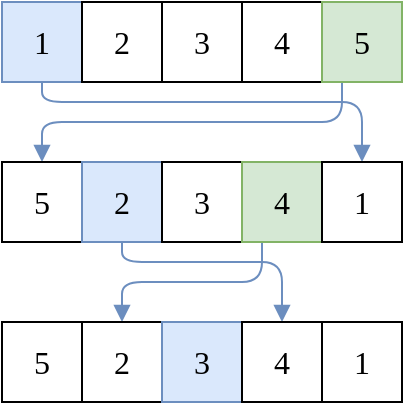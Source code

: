 <mxfile version="24.2.5" type="device">
  <diagram name="Page-1" id="tK4ZlZJ-obr3YAVWWc7f">
    <mxGraphModel dx="1434" dy="835" grid="1" gridSize="10" guides="1" tooltips="1" connect="1" arrows="1" fold="1" page="1" pageScale="1" pageWidth="850" pageHeight="1100" math="0" shadow="0">
      <root>
        <mxCell id="0" />
        <mxCell id="1" parent="0" />
        <mxCell id="d0_EY82ggT-58tT8awr9-18" style="edgeStyle=orthogonalEdgeStyle;rounded=1;orthogonalLoop=1;jettySize=auto;html=1;entryX=0.5;entryY=0;entryDx=0;entryDy=0;shadow=0;strokeColor=#6c8ebf;strokeWidth=1;fontFamily=Ubuntu;fontSize=14;fontStyle=0;endArrow=block;endFill=1;fillColor=#dae8fc;" edge="1" parent="1" source="ohNlAgRLq_NmiL2LjdC4-1" target="d0_EY82ggT-58tT8awr9-10">
          <mxGeometry relative="1" as="geometry">
            <Array as="points">
              <mxPoint x="300" y="370" />
              <mxPoint x="460" y="370" />
            </Array>
          </mxGeometry>
        </mxCell>
        <mxCell id="ohNlAgRLq_NmiL2LjdC4-1" value="1" style="rounded=0;whiteSpace=wrap;html=1;shadow=0;strokeWidth=1;fontFamily=Ubuntu;fontSize=16;fontStyle=0;fillColor=#dae8fc;strokeColor=#6c8ebf;" parent="1" vertex="1">
          <mxGeometry x="280" y="320" width="40" height="40" as="geometry" />
        </mxCell>
        <mxCell id="ohNlAgRLq_NmiL2LjdC4-2" value="2" style="rounded=0;whiteSpace=wrap;html=1;shadow=0;strokeWidth=1;fontFamily=Ubuntu;fontSize=16;fontStyle=0;" parent="1" vertex="1">
          <mxGeometry x="320" y="320" width="40" height="40" as="geometry" />
        </mxCell>
        <mxCell id="ohNlAgRLq_NmiL2LjdC4-3" value="3" style="rounded=0;whiteSpace=wrap;html=1;shadow=0;strokeWidth=1;fontFamily=Ubuntu;fontSize=16;fontStyle=0;" parent="1" vertex="1">
          <mxGeometry x="360" y="320" width="40" height="40" as="geometry" />
        </mxCell>
        <mxCell id="ohNlAgRLq_NmiL2LjdC4-4" value="4" style="rounded=0;whiteSpace=wrap;html=1;shadow=0;strokeWidth=1;fontFamily=Ubuntu;fontSize=16;fontStyle=0;" parent="1" vertex="1">
          <mxGeometry x="400" y="320" width="40" height="40" as="geometry" />
        </mxCell>
        <mxCell id="d0_EY82ggT-58tT8awr9-17" style="edgeStyle=orthogonalEdgeStyle;rounded=1;orthogonalLoop=1;jettySize=auto;html=1;entryX=0.5;entryY=0;entryDx=0;entryDy=0;shadow=0;strokeColor=#6c8ebf;strokeWidth=1;fontFamily=Ubuntu;fontSize=14;fontStyle=0;endArrow=block;endFill=1;fillColor=#dae8fc;exitX=0.25;exitY=1;exitDx=0;exitDy=0;" edge="1" parent="1" source="ohNlAgRLq_NmiL2LjdC4-5" target="d0_EY82ggT-58tT8awr9-6">
          <mxGeometry relative="1" as="geometry">
            <Array as="points">
              <mxPoint x="450" y="380" />
              <mxPoint x="300" y="380" />
            </Array>
          </mxGeometry>
        </mxCell>
        <mxCell id="ohNlAgRLq_NmiL2LjdC4-5" value="5" style="rounded=0;whiteSpace=wrap;html=1;shadow=0;strokeColor=#82b366;strokeWidth=1;fontFamily=Ubuntu;fontSize=16;fontStyle=0;fillColor=#d5e8d4;" parent="1" vertex="1">
          <mxGeometry x="440" y="320" width="40" height="40" as="geometry" />
        </mxCell>
        <mxCell id="d0_EY82ggT-58tT8awr9-6" value="5" style="rounded=0;whiteSpace=wrap;html=1;shadow=0;strokeWidth=1;fontFamily=Ubuntu;fontSize=16;fontStyle=0;" vertex="1" parent="1">
          <mxGeometry x="280" y="400" width="40" height="40" as="geometry" />
        </mxCell>
        <mxCell id="d0_EY82ggT-58tT8awr9-19" style="edgeStyle=orthogonalEdgeStyle;rounded=1;orthogonalLoop=1;jettySize=auto;html=1;entryX=0.5;entryY=0;entryDx=0;entryDy=0;shadow=0;strokeColor=#6c8ebf;strokeWidth=1;fontFamily=Ubuntu;fontSize=14;fontStyle=0;endArrow=block;endFill=1;fillColor=#dae8fc;" edge="1" parent="1" source="d0_EY82ggT-58tT8awr9-7" target="d0_EY82ggT-58tT8awr9-14">
          <mxGeometry relative="1" as="geometry">
            <Array as="points">
              <mxPoint x="340" y="450" />
              <mxPoint x="420" y="450" />
            </Array>
          </mxGeometry>
        </mxCell>
        <mxCell id="d0_EY82ggT-58tT8awr9-7" value="2" style="rounded=0;whiteSpace=wrap;html=1;shadow=0;strokeWidth=1;fontFamily=Ubuntu;fontSize=16;fontStyle=0;fillColor=#dae8fc;strokeColor=#6c8ebf;" vertex="1" parent="1">
          <mxGeometry x="320" y="400" width="40" height="40" as="geometry" />
        </mxCell>
        <mxCell id="d0_EY82ggT-58tT8awr9-8" value="3" style="rounded=0;whiteSpace=wrap;html=1;shadow=0;strokeWidth=1;fontFamily=Ubuntu;fontSize=16;fontStyle=0;" vertex="1" parent="1">
          <mxGeometry x="360" y="400" width="40" height="40" as="geometry" />
        </mxCell>
        <mxCell id="d0_EY82ggT-58tT8awr9-20" style="edgeStyle=orthogonalEdgeStyle;rounded=1;orthogonalLoop=1;jettySize=auto;html=1;entryX=0.5;entryY=0;entryDx=0;entryDy=0;shadow=0;strokeColor=#6c8ebf;strokeWidth=1;fontFamily=Ubuntu;fontSize=14;fontStyle=0;endArrow=block;endFill=1;fillColor=#dae8fc;exitX=0.25;exitY=1;exitDx=0;exitDy=0;" edge="1" parent="1" source="d0_EY82ggT-58tT8awr9-9" target="d0_EY82ggT-58tT8awr9-12">
          <mxGeometry relative="1" as="geometry" />
        </mxCell>
        <mxCell id="d0_EY82ggT-58tT8awr9-9" value="4" style="rounded=0;whiteSpace=wrap;html=1;shadow=0;strokeWidth=1;fontFamily=Ubuntu;fontSize=16;fontStyle=0;fillColor=#d5e8d4;strokeColor=#82b366;" vertex="1" parent="1">
          <mxGeometry x="400" y="400" width="40" height="40" as="geometry" />
        </mxCell>
        <mxCell id="d0_EY82ggT-58tT8awr9-10" value="1" style="rounded=0;whiteSpace=wrap;html=1;shadow=0;strokeWidth=1;fontFamily=Ubuntu;fontSize=16;fontStyle=0;" vertex="1" parent="1">
          <mxGeometry x="440" y="400" width="40" height="40" as="geometry" />
        </mxCell>
        <mxCell id="d0_EY82ggT-58tT8awr9-11" value="5" style="rounded=0;whiteSpace=wrap;html=1;shadow=0;strokeWidth=1;fontFamily=Ubuntu;fontSize=16;fontStyle=0;" vertex="1" parent="1">
          <mxGeometry x="280" y="480" width="40" height="40" as="geometry" />
        </mxCell>
        <mxCell id="d0_EY82ggT-58tT8awr9-12" value="2" style="rounded=0;whiteSpace=wrap;html=1;shadow=0;strokeWidth=1;fontFamily=Ubuntu;fontSize=16;fontStyle=0;" vertex="1" parent="1">
          <mxGeometry x="320" y="480" width="40" height="40" as="geometry" />
        </mxCell>
        <mxCell id="d0_EY82ggT-58tT8awr9-13" value="3" style="rounded=0;whiteSpace=wrap;html=1;shadow=0;strokeWidth=1;fontFamily=Ubuntu;fontSize=16;fontStyle=0;fillColor=#dae8fc;strokeColor=#6c8ebf;" vertex="1" parent="1">
          <mxGeometry x="360" y="480" width="40" height="40" as="geometry" />
        </mxCell>
        <mxCell id="d0_EY82ggT-58tT8awr9-14" value="4" style="rounded=0;whiteSpace=wrap;html=1;shadow=0;strokeWidth=1;fontFamily=Ubuntu;fontSize=16;fontStyle=0;" vertex="1" parent="1">
          <mxGeometry x="400" y="480" width="40" height="40" as="geometry" />
        </mxCell>
        <mxCell id="d0_EY82ggT-58tT8awr9-15" value="1" style="rounded=0;whiteSpace=wrap;html=1;shadow=0;strokeWidth=1;fontFamily=Ubuntu;fontSize=16;fontStyle=0;" vertex="1" parent="1">
          <mxGeometry x="440" y="480" width="40" height="40" as="geometry" />
        </mxCell>
      </root>
    </mxGraphModel>
  </diagram>
</mxfile>
